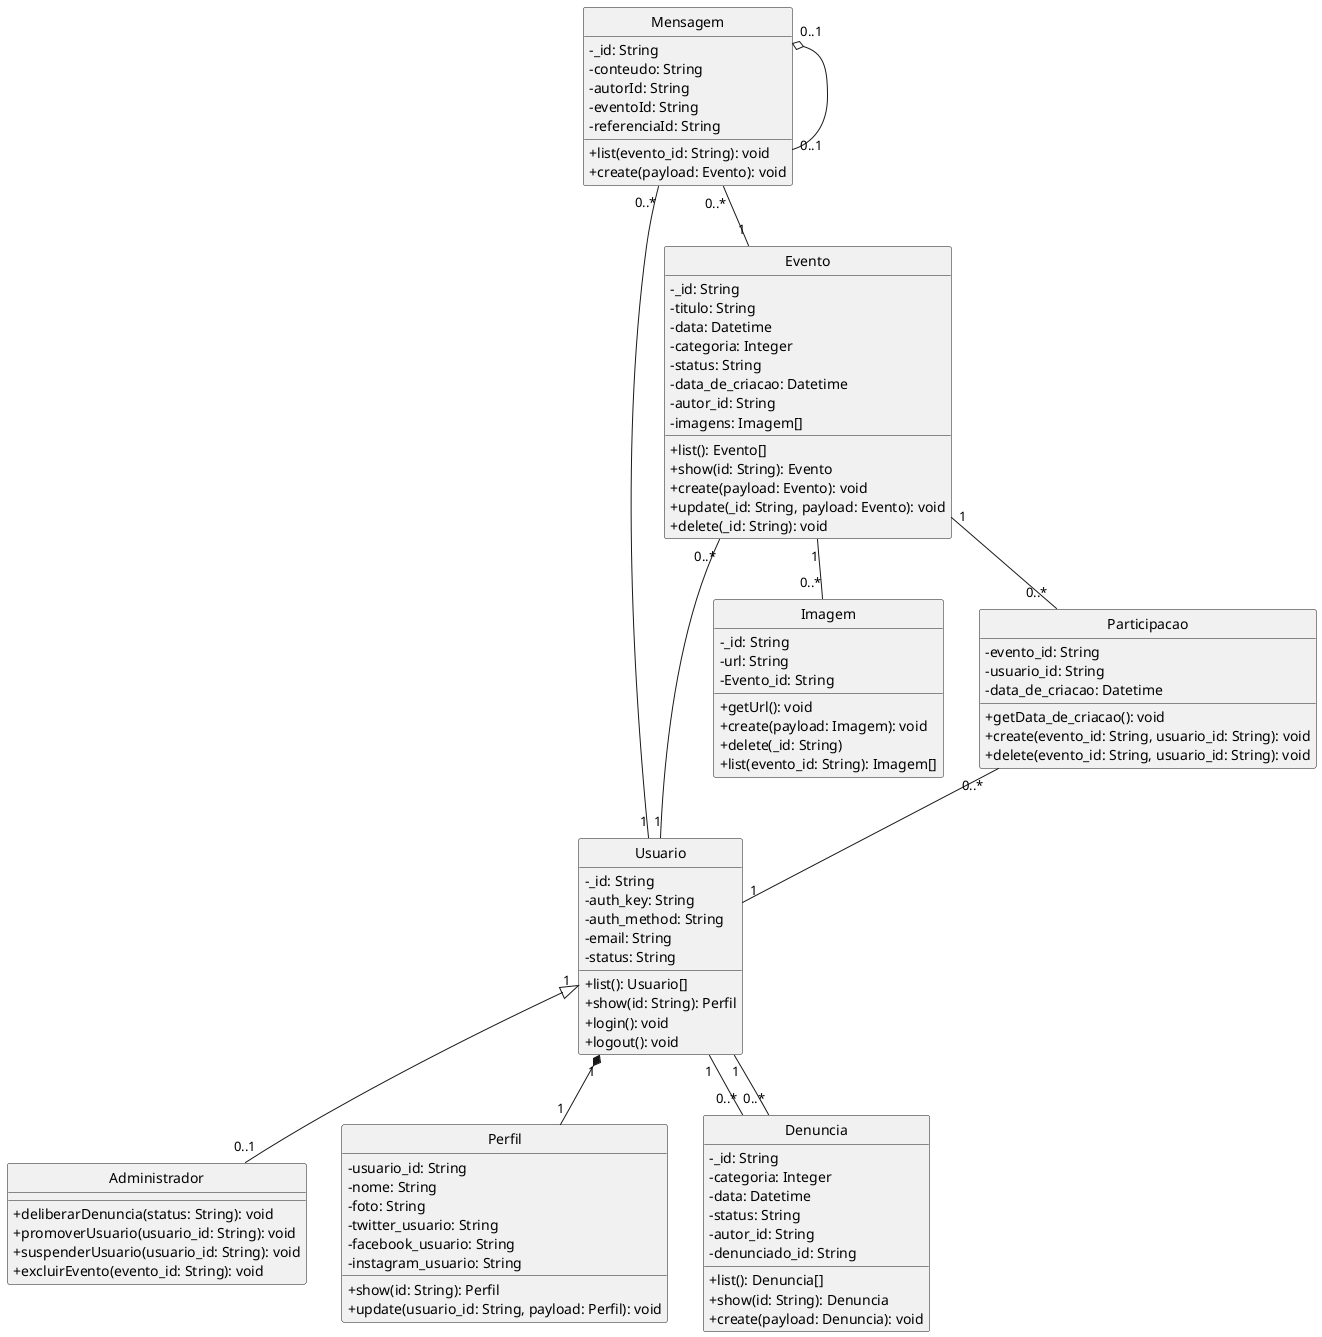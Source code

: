 @startuml

skinparam classAttributeIconSize 0
hide circle

class Usuario {
  -_id: String
  -auth_key: String
  -auth_method: String
  -email: String
  -status: String
  +list(): Usuario[]
  +show(id: String): Perfil
  +login(): void
  +logout(): void
}

class Administrador {
  +deliberarDenuncia(status: String): void
  +promoverUsuario(usuario_id: String): void
  +suspenderUsuario(usuario_id: String): void
  +excluirEvento(evento_id: String): void
}

Usuario "1" <|-- "0..1" Administrador

class Perfil {
  -usuario_id: String
  -nome: String
  -foto: String
  -twitter_usuario: String
  -facebook_usuario: String
  -instagram_usuario: String
  +show(id: String): Perfil
  +update(usuario_id: String, payload: Perfil): void
}

Usuario "1" *-- "1" Perfil

class Denuncia {
  -_id: String
  -categoria: Integer
  -data: Datetime
  -status: String
  -autor_id: String
  -denunciado_id: String
  +list(): Denuncia[]
  +show(id: String): Denuncia
  +create(payload: Denuncia): void
}

Usuario "1" -- "0..*" Denuncia
Usuario "1" -- "0..*" Denuncia

class Evento {
  -_id: String
  -titulo: String
  -data: Datetime
  -categoria: Integer
  -status: String
  -data_de_criacao: Datetime
  -autor_id: String
  -imagens: Imagem[]
  +list(): Evento[]
  +show(id: String): Evento
  +create(payload: Evento): void
  +update(_id: String, payload: Evento): void
  +delete(_id: String): void
}

Evento "1" -- "0..*" Imagem
Evento "0..*" -- "1" Usuario

class Participacao {
  -evento_id: String
  -usuario_id: String
  -data_de_criacao: Datetime
  +getData_de_criacao(): void
  +create(evento_id: String, usuario_id: String): void
  +delete(evento_id: String, usuario_id: String): void
}

Participacao "0..*" -- "1" Usuario
Evento "1" -- "0..*" Participacao

class Imagem {
  -_id: String
  -url: String
  -Evento_id: String
  +getUrl(): void
  +create(payload: Imagem): void
  +delete(_id: String)
  +list(evento_id: String): Imagem[]
}

class Mensagem {
  -_id: String
  -conteudo: String
  -autorId: String
  -eventoId: String
  -referenciaId: String
  +list(evento_id: String): void
  +create(payload: Evento): void
}

Mensagem "0..*" -- "1" Evento
Mensagem "0..*" -- "1" Usuario
Mensagem "0..1" o-- "0..1" Mensagem

@enduml